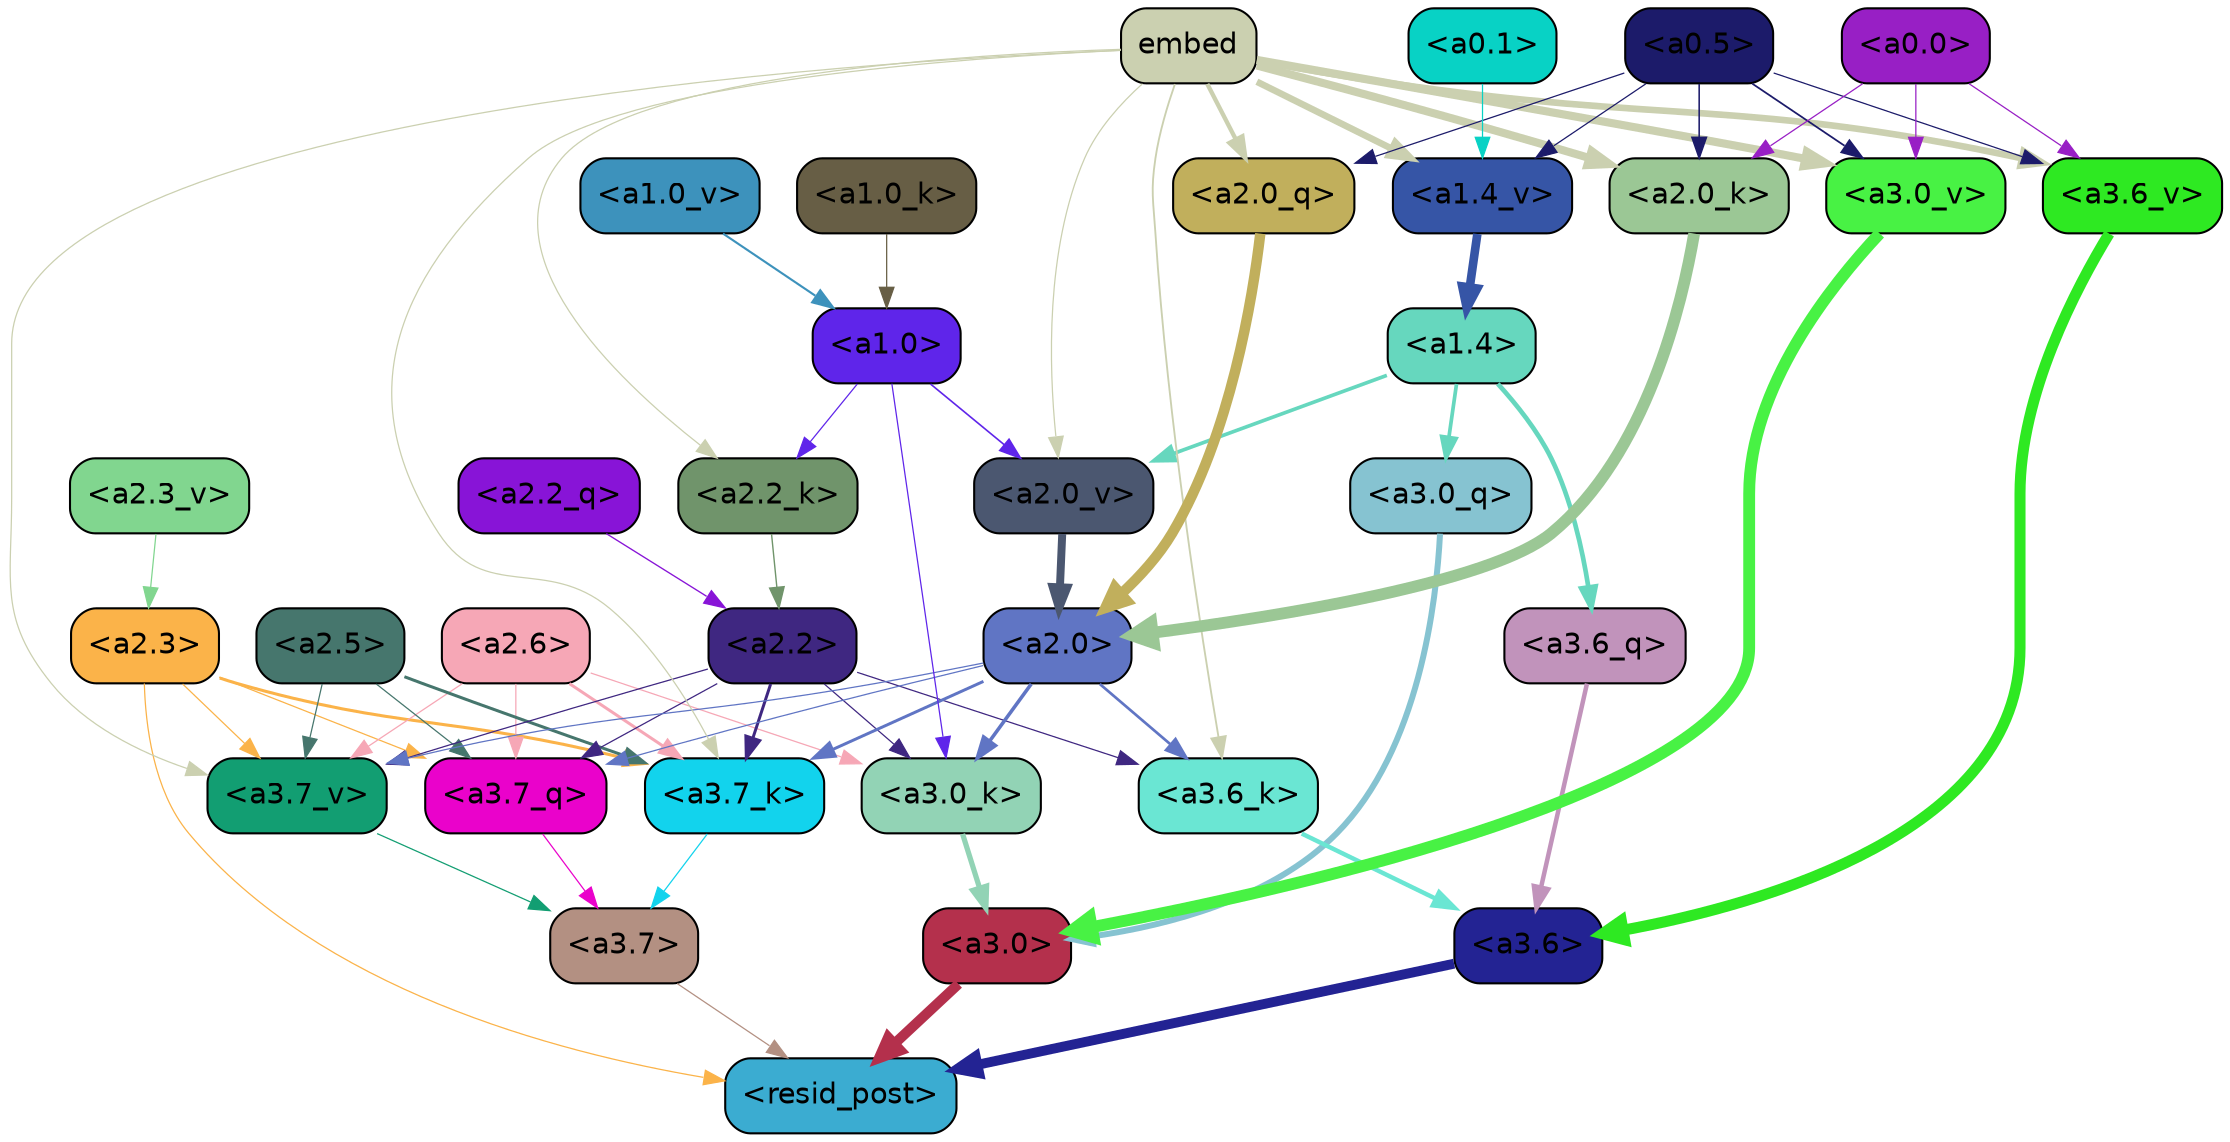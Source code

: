 strict digraph "" {
	graph [bgcolor=transparent,
		layout=dot,
		overlap=false,
		splines=true
	];
	"<a3.7>"	[color=black,
		fillcolor="#b39082",
		fontname=Helvetica,
		shape=box,
		style="filled, rounded"];
	"<resid_post>"	[color=black,
		fillcolor="#3bacd1",
		fontname=Helvetica,
		shape=box,
		style="filled, rounded"];
	"<a3.7>" -> "<resid_post>"	[color="#b39082",
		penwidth=0.6];
	"<a3.6>"	[color=black,
		fillcolor="#232393",
		fontname=Helvetica,
		shape=box,
		style="filled, rounded"];
	"<a3.6>" -> "<resid_post>"	[color="#232393",
		penwidth=4.746312499046326];
	"<a3.0>"	[color=black,
		fillcolor="#b4304c",
		fontname=Helvetica,
		shape=box,
		style="filled, rounded"];
	"<a3.0>" -> "<resid_post>"	[color="#b4304c",
		penwidth=4.896343111991882];
	"<a2.3>"	[color=black,
		fillcolor="#fbb349",
		fontname=Helvetica,
		shape=box,
		style="filled, rounded"];
	"<a2.3>" -> "<resid_post>"	[color="#fbb349",
		penwidth=0.6];
	"<a3.7_q>"	[color=black,
		fillcolor="#ea02cb",
		fontname=Helvetica,
		shape=box,
		style="filled, rounded"];
	"<a2.3>" -> "<a3.7_q>"	[color="#fbb349",
		penwidth=0.6];
	"<a3.7_k>"	[color=black,
		fillcolor="#12d3ed",
		fontname=Helvetica,
		shape=box,
		style="filled, rounded"];
	"<a2.3>" -> "<a3.7_k>"	[color="#fbb349",
		penwidth=1.467104621231556];
	"<a3.7_v>"	[color=black,
		fillcolor="#129e72",
		fontname=Helvetica,
		shape=box,
		style="filled, rounded"];
	"<a2.3>" -> "<a3.7_v>"	[color="#fbb349",
		penwidth=0.6];
	"<a3.7_q>" -> "<a3.7>"	[color="#ea02cb",
		penwidth=0.6];
	"<a3.6_q>"	[color=black,
		fillcolor="#c193bb",
		fontname=Helvetica,
		shape=box,
		style="filled, rounded"];
	"<a3.6_q>" -> "<a3.6>"	[color="#c193bb",
		penwidth=2.160832464694977];
	"<a3.0_q>"	[color=black,
		fillcolor="#86c3d1",
		fontname=Helvetica,
		shape=box,
		style="filled, rounded"];
	"<a3.0_q>" -> "<a3.0>"	[color="#86c3d1",
		penwidth=2.870753765106201];
	"<a3.7_k>" -> "<a3.7>"	[color="#12d3ed",
		penwidth=0.6];
	"<a3.6_k>"	[color=black,
		fillcolor="#6ae6d3",
		fontname=Helvetica,
		shape=box,
		style="filled, rounded"];
	"<a3.6_k>" -> "<a3.6>"	[color="#6ae6d3",
		penwidth=2.13908451795578];
	"<a3.0_k>"	[color=black,
		fillcolor="#92d3b5",
		fontname=Helvetica,
		shape=box,
		style="filled, rounded"];
	"<a3.0_k>" -> "<a3.0>"	[color="#92d3b5",
		penwidth=2.520303964614868];
	"<a3.7_v>" -> "<a3.7>"	[color="#129e72",
		penwidth=0.6];
	"<a3.6_v>"	[color=black,
		fillcolor="#2ee922",
		fontname=Helvetica,
		shape=box,
		style="filled, rounded"];
	"<a3.6_v>" -> "<a3.6>"	[color="#2ee922",
		penwidth=5.297133803367615];
	"<a3.0_v>"	[color=black,
		fillcolor="#48f244",
		fontname=Helvetica,
		shape=box,
		style="filled, rounded"];
	"<a3.0_v>" -> "<a3.0>"	[color="#48f244",
		penwidth=5.680712580680847];
	"<a2.6>"	[color=black,
		fillcolor="#f6a7b6",
		fontname=Helvetica,
		shape=box,
		style="filled, rounded"];
	"<a2.6>" -> "<a3.7_q>"	[color="#f6a7b6",
		penwidth=0.6];
	"<a2.6>" -> "<a3.7_k>"	[color="#f6a7b6",
		penwidth=1.4453159049153328];
	"<a2.6>" -> "<a3.0_k>"	[color="#f6a7b6",
		penwidth=0.6];
	"<a2.6>" -> "<a3.7_v>"	[color="#f6a7b6",
		penwidth=0.6];
	"<a2.5>"	[color=black,
		fillcolor="#46766d",
		fontname=Helvetica,
		shape=box,
		style="filled, rounded"];
	"<a2.5>" -> "<a3.7_q>"	[color="#46766d",
		penwidth=0.6];
	"<a2.5>" -> "<a3.7_k>"	[color="#46766d",
		penwidth=1.4526091292500496];
	"<a2.5>" -> "<a3.7_v>"	[color="#46766d",
		penwidth=0.6];
	"<a2.2>"	[color=black,
		fillcolor="#3f2781",
		fontname=Helvetica,
		shape=box,
		style="filled, rounded"];
	"<a2.2>" -> "<a3.7_q>"	[color="#3f2781",
		penwidth=0.6];
	"<a2.2>" -> "<a3.7_k>"	[color="#3f2781",
		penwidth=1.4310357049107552];
	"<a2.2>" -> "<a3.6_k>"	[color="#3f2781",
		penwidth=0.6];
	"<a2.2>" -> "<a3.0_k>"	[color="#3f2781",
		penwidth=0.6];
	"<a2.2>" -> "<a3.7_v>"	[color="#3f2781",
		penwidth=0.6];
	"<a2.0>"	[color=black,
		fillcolor="#6075c4",
		fontname=Helvetica,
		shape=box,
		style="filled, rounded"];
	"<a2.0>" -> "<a3.7_q>"	[color="#6075c4",
		penwidth=0.6];
	"<a2.0>" -> "<a3.7_k>"	[color="#6075c4",
		penwidth=1.4314699843525887];
	"<a2.0>" -> "<a3.6_k>"	[color="#6075c4",
		penwidth=1.2950235605239868];
	"<a2.0>" -> "<a3.0_k>"	[color="#6075c4",
		penwidth=1.712992787361145];
	"<a2.0>" -> "<a3.7_v>"	[color="#6075c4",
		penwidth=0.6];
	"<a1.4>"	[color=black,
		fillcolor="#66d7be",
		fontname=Helvetica,
		shape=box,
		style="filled, rounded"];
	"<a1.4>" -> "<a3.6_q>"	[color="#66d7be",
		penwidth=2.242796540260315];
	"<a1.4>" -> "<a3.0_q>"	[color="#66d7be",
		penwidth=1.7808996737003326];
	"<a2.0_v>"	[color=black,
		fillcolor="#4b5770",
		fontname=Helvetica,
		shape=box,
		style="filled, rounded"];
	"<a1.4>" -> "<a2.0_v>"	[color="#66d7be",
		penwidth=1.7603429555892944];
	embed	[color=black,
		fillcolor="#cbd0b0",
		fontname=Helvetica,
		shape=box,
		style="filled, rounded"];
	embed -> "<a3.7_k>"	[color="#cbd0b0",
		penwidth=0.6];
	embed -> "<a3.6_k>"	[color="#cbd0b0",
		penwidth=0.891706109046936];
	embed -> "<a3.7_v>"	[color="#cbd0b0",
		penwidth=0.6];
	embed -> "<a3.6_v>"	[color="#cbd0b0",
		penwidth=3.1766927242279053];
	embed -> "<a3.0_v>"	[color="#cbd0b0",
		penwidth=3.9005755856633186];
	"<a2.0_q>"	[color=black,
		fillcolor="#c1af5c",
		fontname=Helvetica,
		shape=box,
		style="filled, rounded"];
	embed -> "<a2.0_q>"	[color="#cbd0b0",
		penwidth=2.0810389518737793];
	"<a2.2_k>"	[color=black,
		fillcolor="#70946b",
		fontname=Helvetica,
		shape=box,
		style="filled, rounded"];
	embed -> "<a2.2_k>"	[color="#cbd0b0",
		penwidth=0.6];
	"<a2.0_k>"	[color=black,
		fillcolor="#9bc795",
		fontname=Helvetica,
		shape=box,
		style="filled, rounded"];
	embed -> "<a2.0_k>"	[color="#cbd0b0",
		penwidth=3.8915770053863525];
	embed -> "<a2.0_v>"	[color="#cbd0b0",
		penwidth=0.6];
	"<a1.4_v>"	[color=black,
		fillcolor="#3655a6",
		fontname=Helvetica,
		shape=box,
		style="filled, rounded"];
	embed -> "<a1.4_v>"	[color="#cbd0b0",
		penwidth=3.201367974281311];
	"<a1.0>"	[color=black,
		fillcolor="#5f25ea",
		fontname=Helvetica,
		shape=box,
		style="filled, rounded"];
	"<a1.0>" -> "<a3.0_k>"	[color="#5f25ea",
		penwidth=0.6];
	"<a1.0>" -> "<a2.2_k>"	[color="#5f25ea",
		penwidth=0.6];
	"<a1.0>" -> "<a2.0_v>"	[color="#5f25ea",
		penwidth=0.7897878289222717];
	"<a0.5>"	[color=black,
		fillcolor="#1c1b6a",
		fontname=Helvetica,
		shape=box,
		style="filled, rounded"];
	"<a0.5>" -> "<a3.6_v>"	[color="#1c1b6a",
		penwidth=0.6];
	"<a0.5>" -> "<a3.0_v>"	[color="#1c1b6a",
		penwidth=0.8493617177009583];
	"<a0.5>" -> "<a2.0_q>"	[color="#1c1b6a",
		penwidth=0.6];
	"<a0.5>" -> "<a2.0_k>"	[color="#1c1b6a",
		penwidth=0.7482255101203918];
	"<a0.5>" -> "<a1.4_v>"	[color="#1c1b6a",
		penwidth=0.6];
	"<a0.0>"	[color=black,
		fillcolor="#981fc5",
		fontname=Helvetica,
		shape=box,
		style="filled, rounded"];
	"<a0.0>" -> "<a3.6_v>"	[color="#981fc5",
		penwidth=0.6];
	"<a0.0>" -> "<a3.0_v>"	[color="#981fc5",
		penwidth=0.6];
	"<a0.0>" -> "<a2.0_k>"	[color="#981fc5",
		penwidth=0.6];
	"<a2.2_q>"	[color=black,
		fillcolor="#8814d7",
		fontname=Helvetica,
		shape=box,
		style="filled, rounded"];
	"<a2.2_q>" -> "<a2.2>"	[color="#8814d7",
		penwidth=0.6449352353811264];
	"<a2.0_q>" -> "<a2.0>"	[color="#c1af5c",
		penwidth=5.017253503203392];
	"<a2.2_k>" -> "<a2.2>"	[color="#70946b",
		penwidth=0.6690489649772644];
	"<a2.0_k>" -> "<a2.0>"	[color="#9bc795",
		penwidth=5.656688302755356];
	"<a2.3_v>"	[color=black,
		fillcolor="#81d68f",
		fontname=Helvetica,
		shape=box,
		style="filled, rounded"];
	"<a2.3_v>" -> "<a2.3>"	[color="#81d68f",
		penwidth=0.6];
	"<a2.0_v>" -> "<a2.0>"	[color="#4b5770",
		penwidth=3.8170836865901947];
	"<a1.0_k>"	[color=black,
		fillcolor="#675e45",
		fontname=Helvetica,
		shape=box,
		style="filled, rounded"];
	"<a1.0_k>" -> "<a1.0>"	[color="#675e45",
		penwidth=0.6];
	"<a1.4_v>" -> "<a1.4>"	[color="#3655a6",
		penwidth=4.140247106552124];
	"<a1.0_v>"	[color=black,
		fillcolor="#3d92bc",
		fontname=Helvetica,
		shape=box,
		style="filled, rounded"];
	"<a1.0_v>" -> "<a1.0>"	[color="#3d92bc",
		penwidth=1.020309567451477];
	"<a0.1>"	[color=black,
		fillcolor="#08d2c5",
		fontname=Helvetica,
		shape=box,
		style="filled, rounded"];
	"<a0.1>" -> "<a1.4_v>"	[color="#08d2c5",
		penwidth=0.6];
}
